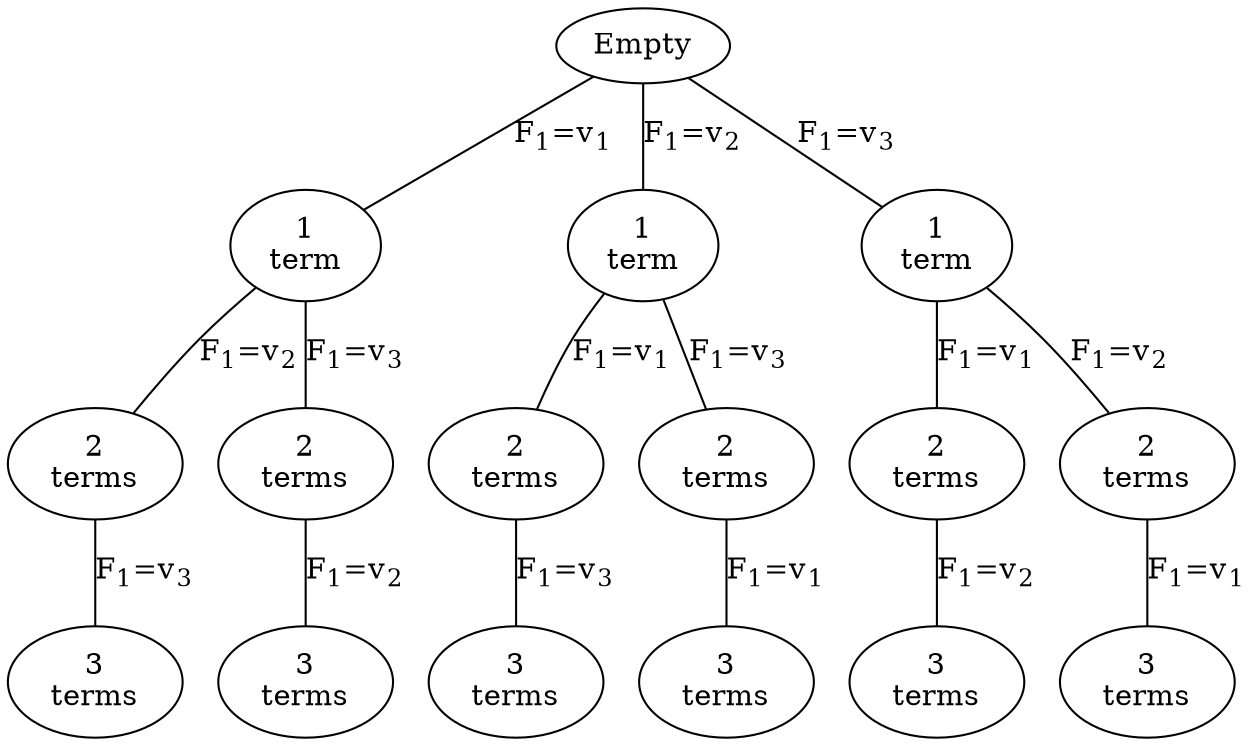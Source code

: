 digraph {
    N00[label=<Empty>];
	N01[label=<1<BR/>term>];
	N02[label=<1<BR/>term>];
	N03[label=<1<BR/>term>];
	N04[label=<2<BR/>terms>];
	N05[label=<2<BR/>terms>];
	N06[label=<2<BR/>terms>];
	N07[label=<2<BR/>terms>];
	N08[label=<2<BR/>terms>];
	N09[label=<2<BR/>terms>];
	N10[label=<3<BR/>terms>];
	N11[label=<3<BR/>terms>];
	N12[label=<3<BR/>terms>];
	N13[label=<3<BR/>terms>];
	N14[label=<3<BR/>terms>];
	N15[label=<3<BR/>terms>];

    subgraph Rel1 {
        edge [dir=none]
        N00 -> N01[label=<F<SUB>1</SUB>=v<SUB>1</SUB>>]
		N00 -> N02[label=<F<SUB>1</SUB>=v<SUB>2</SUB>>]
		N00 -> N03[label=<F<SUB>1</SUB>=v<SUB>3</SUB>>]
		N01 -> N04[label=<F<SUB>1</SUB>=v<SUB>2</SUB>>]
		N01 -> N05[label=<F<SUB>1</SUB>=v<SUB>3</SUB>>]
		N02 -> N06[label=<F<SUB>1</SUB>=v<SUB>1</SUB>>]
		N02 -> N07[label=<F<SUB>1</SUB>=v<SUB>3</SUB>>]
		N03 -> N08[label=<F<SUB>1</SUB>=v<SUB>1</SUB>>]
		N03 -> N09[label=<F<SUB>1</SUB>=v<SUB>2</SUB>>]
		N04 -> N10[label=<F<SUB>1</SUB>=v<SUB>3</SUB>>]
		N05 -> N11[label=<F<SUB>1</SUB>=v<SUB>2</SUB>>]
		N06 -> N12[label=<F<SUB>1</SUB>=v<SUB>3</SUB>>]
		N07 -> N13[label=<F<SUB>1</SUB>=v<SUB>1</SUB>>]
		N08 -> N14[label=<F<SUB>1</SUB>=v<SUB>2</SUB>>]
		N09 -> N15[label=<F<SUB>1</SUB>=v<SUB>1</SUB>>]
    }

}
